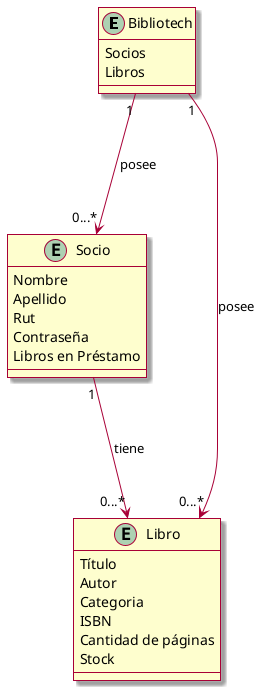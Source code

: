@startuml
'https://plantuml.com/sequence-diagram

skin rose

entity Bibliotech{
Socios
Libros
}
entity Socio{
Nombre
Apellido
Rut
Contraseña
Libros en Préstamo
}
entity Libro{
Título
Autor
Categoria
ISBN
Cantidad de páginas
Stock
}

Bibliotech "1"--->"0...*" Libro : posee
Bibliotech "1"--->"0...*" Socio : posee
Socio "1"--->"0...*" Libro : tiene
@enduml2